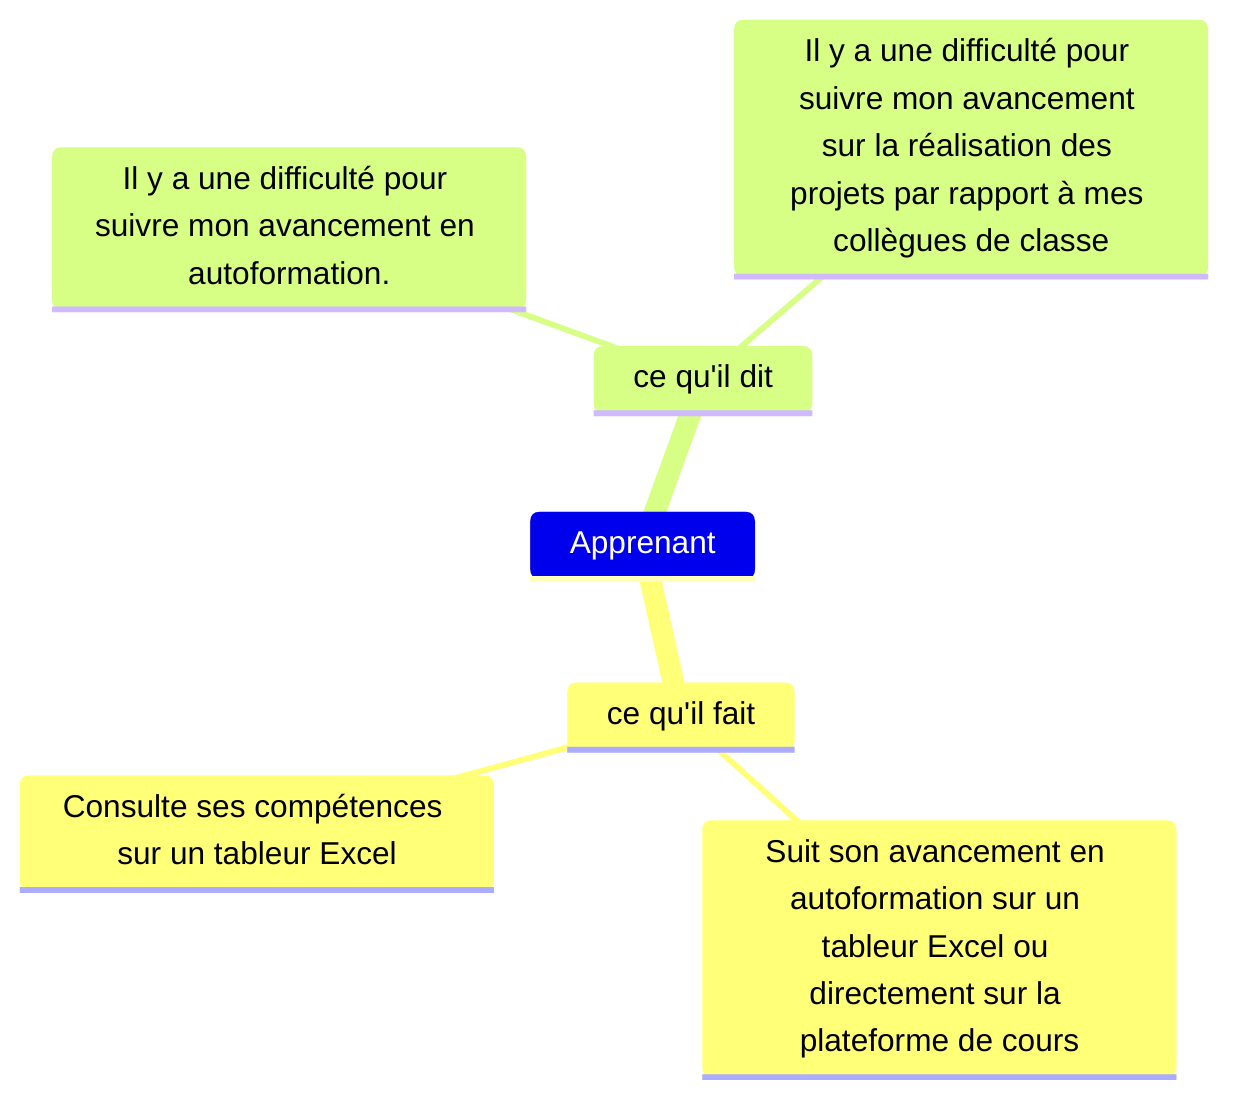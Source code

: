 %% @config(../mindmap-config.json)
mindmap
Apprenant

       ce qu'il fait
        Suit son avancement en autoformation sur un tableur Excel ou directement sur la plateforme de cours
        Consulte ses compétences sur un tableur Excel

      ce qu'il dit
        Il y a une difficulté pour suivre mon avancement en autoformation.
        Il y a une difficulté pour suivre mon avancement sur la réalisation des projets par rapport à mes collègues de classe